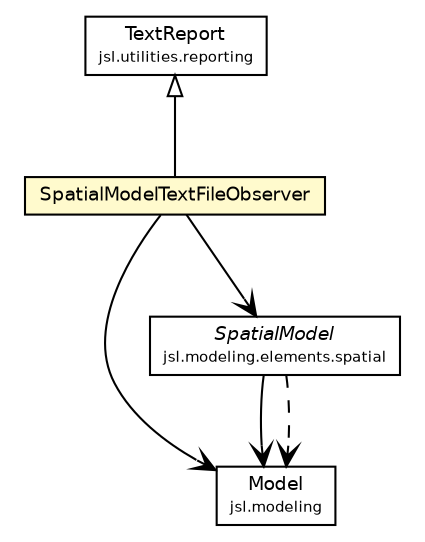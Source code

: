 #!/usr/local/bin/dot
#
# Class diagram 
# Generated by UMLGraph version 5.4 (http://www.umlgraph.org/)
#

digraph G {
	edge [fontname="Helvetica",fontsize=10,labelfontname="Helvetica",labelfontsize=10];
	node [fontname="Helvetica",fontsize=10,shape=plaintext];
	nodesep=0.25;
	ranksep=0.5;
	// jsl.modeling.Model
	c206806 [label=<<table title="jsl.modeling.Model" border="0" cellborder="1" cellspacing="0" cellpadding="2" port="p" href="../modeling/Model.html">
		<tr><td><table border="0" cellspacing="0" cellpadding="1">
<tr><td align="center" balign="center"> Model </td></tr>
<tr><td align="center" balign="center"><font point-size="7.0"> jsl.modeling </font></td></tr>
		</table></td></tr>
		</table>>, URL="../modeling/Model.html", fontname="Helvetica", fontcolor="black", fontsize=9.0];
	// jsl.modeling.elements.spatial.SpatialModel
	c206965 [label=<<table title="jsl.modeling.elements.spatial.SpatialModel" border="0" cellborder="1" cellspacing="0" cellpadding="2" port="p" href="../modeling/elements/spatial/SpatialModel.html">
		<tr><td><table border="0" cellspacing="0" cellpadding="1">
<tr><td align="center" balign="center"><font face="Helvetica-Oblique"> SpatialModel </font></td></tr>
<tr><td align="center" balign="center"><font point-size="7.0"> jsl.modeling.elements.spatial </font></td></tr>
		</table></td></tr>
		</table>>, URL="../modeling/elements/spatial/SpatialModel.html", fontname="Helvetica", fontcolor="black", fontsize=9.0];
	// jsl.observers.SpatialModelTextFileObserver
	c207071 [label=<<table title="jsl.observers.SpatialModelTextFileObserver" border="0" cellborder="1" cellspacing="0" cellpadding="2" port="p" bgcolor="lemonChiffon" href="./SpatialModelTextFileObserver.html">
		<tr><td><table border="0" cellspacing="0" cellpadding="1">
<tr><td align="center" balign="center"> SpatialModelTextFileObserver </td></tr>
		</table></td></tr>
		</table>>, URL="./SpatialModelTextFileObserver.html", fontname="Helvetica", fontcolor="black", fontsize=9.0];
	// jsl.utilities.reporting.TextReport
	c207220 [label=<<table title="jsl.utilities.reporting.TextReport" border="0" cellborder="1" cellspacing="0" cellpadding="2" port="p" href="../utilities/reporting/TextReport.html">
		<tr><td><table border="0" cellspacing="0" cellpadding="1">
<tr><td align="center" balign="center"> TextReport </td></tr>
<tr><td align="center" balign="center"><font point-size="7.0"> jsl.utilities.reporting </font></td></tr>
		</table></td></tr>
		</table>>, URL="../utilities/reporting/TextReport.html", fontname="Helvetica", fontcolor="black", fontsize=9.0];
	//jsl.observers.SpatialModelTextFileObserver extends jsl.utilities.reporting.TextReport
	c207220:p -> c207071:p [dir=back,arrowtail=empty];
	// jsl.modeling.elements.spatial.SpatialModel NAVASSOC jsl.modeling.Model
	c206965:p -> c206806:p [taillabel="", label="", headlabel="", fontname="Helvetica", fontcolor="black", fontsize=10.0, color="black", arrowhead=open];
	// jsl.observers.SpatialModelTextFileObserver NAVASSOC jsl.modeling.Model
	c207071:p -> c206806:p [taillabel="", label="", headlabel="", fontname="Helvetica", fontcolor="black", fontsize=10.0, color="black", arrowhead=open];
	// jsl.observers.SpatialModelTextFileObserver NAVASSOC jsl.modeling.elements.spatial.SpatialModel
	c207071:p -> c206965:p [taillabel="", label="", headlabel="", fontname="Helvetica", fontcolor="black", fontsize=10.0, color="black", arrowhead=open];
	// jsl.modeling.elements.spatial.SpatialModel DEPEND jsl.modeling.Model
	c206965:p -> c206806:p [taillabel="", label="", headlabel="", fontname="Helvetica", fontcolor="black", fontsize=10.0, color="black", arrowhead=open, style=dashed];
}

